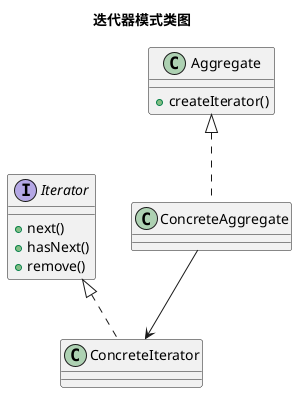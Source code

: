 @startuml

title 迭代器模式类图

interface Iterator {
    + next()
    + hasNext()
    + remove()
}

class ConcreteIterator

Iterator <|.. ConcreteIterator

class Aggregate {
    + createIterator()
}

class ConcreteAggregate

Aggregate <|.. ConcreteAggregate

ConcreteAggregate --> ConcreteIterator

@enduml